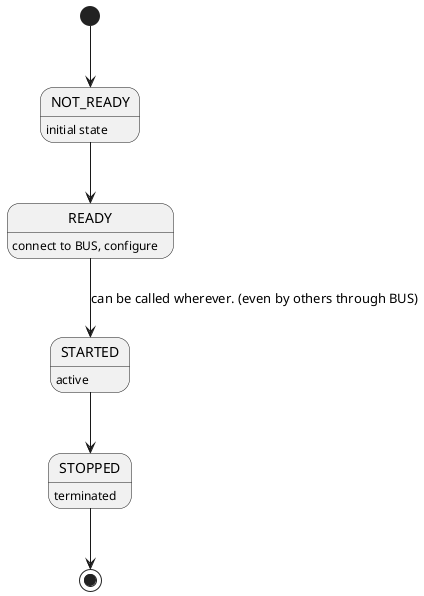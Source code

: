 @startuml
[*] --> NOT_READY
NOT_READY: initial state

NOT_READY --> READY
READY: connect to BUS, configure

READY --> STARTED: can be called wherever. (even by others through BUS)
STARTED: active

STARTED --> STOPPED
STOPPED: terminated

STOPPED --> [*]
@enduml

